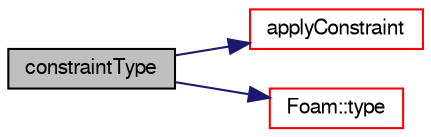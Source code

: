 digraph "constraintType"
{
  bgcolor="transparent";
  edge [fontname="FreeSans",fontsize="10",labelfontname="FreeSans",labelfontsize="10"];
  node [fontname="FreeSans",fontsize="10",shape=record];
  rankdir="LR";
  Node9 [label="constraintType",height=0.2,width=0.4,color="black", fillcolor="grey75", style="filled", fontcolor="black"];
  Node9 -> Node10 [color="midnightblue",fontsize="10",style="solid",fontname="FreeSans"];
  Node10 [label="applyConstraint",height=0.2,width=0.4,color="red",URL="$a27306.html#a0278544fed3fb66dca87ab7ecd9e429f",tooltip="Accumulate the effect of constraint direction of this patch. "];
  Node9 -> Node15 [color="midnightblue",fontsize="10",style="solid",fontname="FreeSans"];
  Node15 [label="Foam::type",height=0.2,width=0.4,color="red",URL="$a21124.html#aec48583af672626378f501eb9fc32cd1",tooltip="Return the file type: DIRECTORY or FILE. "];
}
